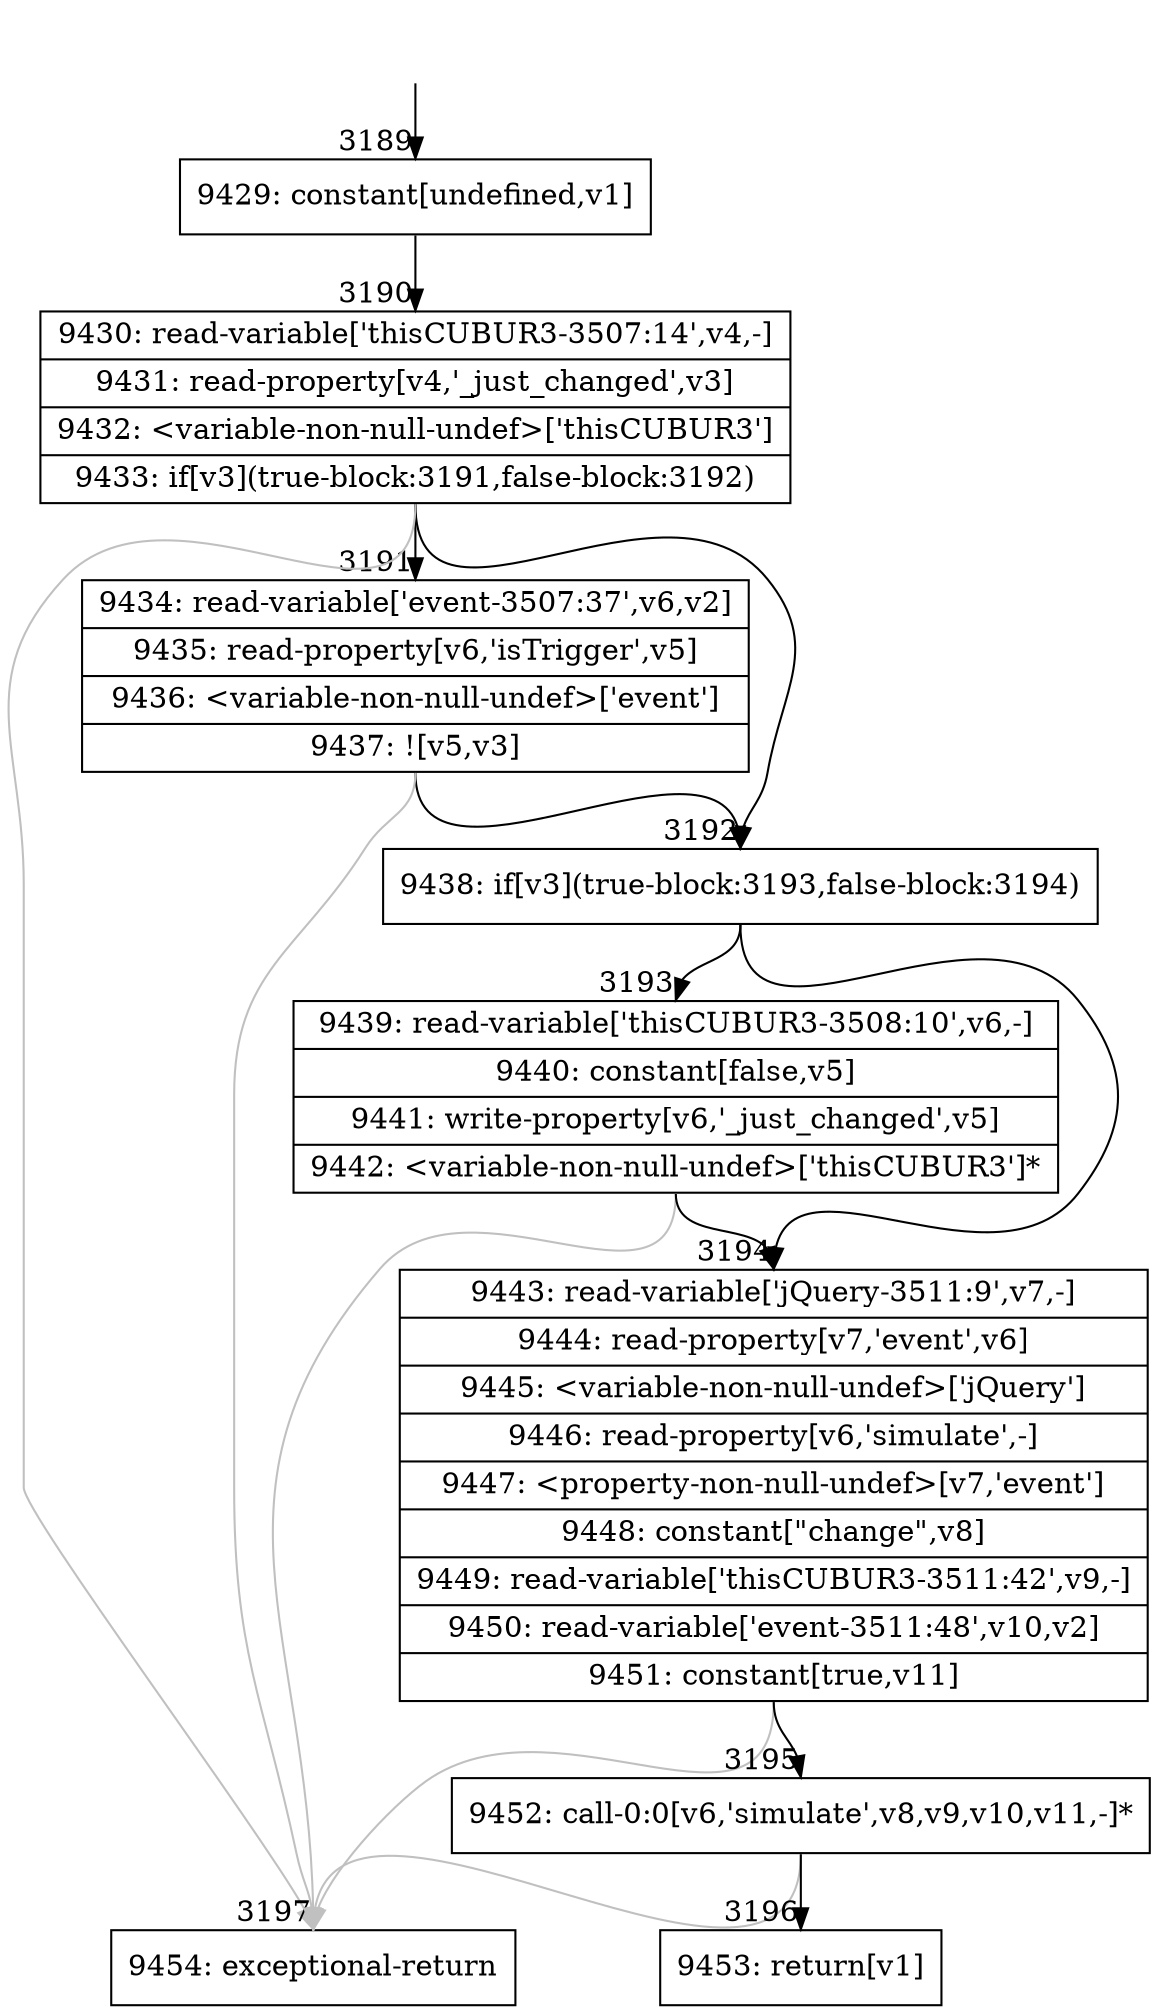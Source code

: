 digraph {
rankdir="TD"
BB_entry200[shape=none,label=""];
BB_entry200 -> BB3189 [tailport=s, headport=n, headlabel="    3189"]
BB3189 [shape=record label="{9429: constant[undefined,v1]}" ] 
BB3189 -> BB3190 [tailport=s, headport=n, headlabel="      3190"]
BB3190 [shape=record label="{9430: read-variable['thisCUBUR3-3507:14',v4,-]|9431: read-property[v4,'_just_changed',v3]|9432: \<variable-non-null-undef\>['thisCUBUR3']|9433: if[v3](true-block:3191,false-block:3192)}" ] 
BB3190 -> BB3192 [tailport=s, headport=n, headlabel="      3192"]
BB3190 -> BB3191 [tailport=s, headport=n, headlabel="      3191"]
BB3190 -> BB3197 [tailport=s, headport=n, color=gray, headlabel="      3197"]
BB3191 [shape=record label="{9434: read-variable['event-3507:37',v6,v2]|9435: read-property[v6,'isTrigger',v5]|9436: \<variable-non-null-undef\>['event']|9437: ![v5,v3]}" ] 
BB3191 -> BB3192 [tailport=s, headport=n]
BB3191 -> BB3197 [tailport=s, headport=n, color=gray]
BB3192 [shape=record label="{9438: if[v3](true-block:3193,false-block:3194)}" ] 
BB3192 -> BB3193 [tailport=s, headport=n, headlabel="      3193"]
BB3192 -> BB3194 [tailport=s, headport=n, headlabel="      3194"]
BB3193 [shape=record label="{9439: read-variable['thisCUBUR3-3508:10',v6,-]|9440: constant[false,v5]|9441: write-property[v6,'_just_changed',v5]|9442: \<variable-non-null-undef\>['thisCUBUR3']*}" ] 
BB3193 -> BB3194 [tailport=s, headport=n]
BB3193 -> BB3197 [tailport=s, headport=n, color=gray]
BB3194 [shape=record label="{9443: read-variable['jQuery-3511:9',v7,-]|9444: read-property[v7,'event',v6]|9445: \<variable-non-null-undef\>['jQuery']|9446: read-property[v6,'simulate',-]|9447: \<property-non-null-undef\>[v7,'event']|9448: constant[\"change\",v8]|9449: read-variable['thisCUBUR3-3511:42',v9,-]|9450: read-variable['event-3511:48',v10,v2]|9451: constant[true,v11]}" ] 
BB3194 -> BB3195 [tailport=s, headport=n, headlabel="      3195"]
BB3194 -> BB3197 [tailport=s, headport=n, color=gray]
BB3195 [shape=record label="{9452: call-0:0[v6,'simulate',v8,v9,v10,v11,-]*}" ] 
BB3195 -> BB3196 [tailport=s, headport=n, headlabel="      3196"]
BB3195 -> BB3197 [tailport=s, headport=n, color=gray]
BB3196 [shape=record label="{9453: return[v1]}" ] 
BB3197 [shape=record label="{9454: exceptional-return}" ] 
}

